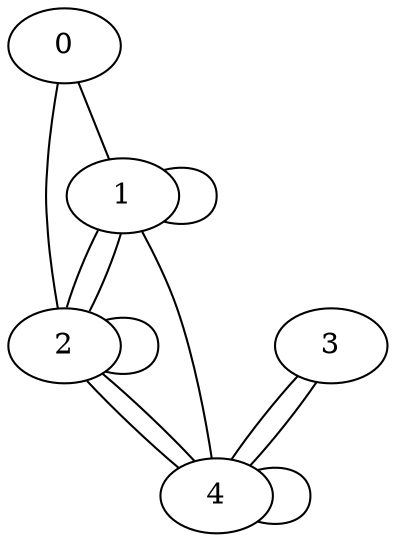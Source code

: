 graph{
0 -- 1
0 -- 2
1 -- 1
1 -- 2
1 -- 2
1 -- 4
2 -- 2
2 -- 4
2 -- 4
3 -- 4
3 -- 4
4 -- 4
}
